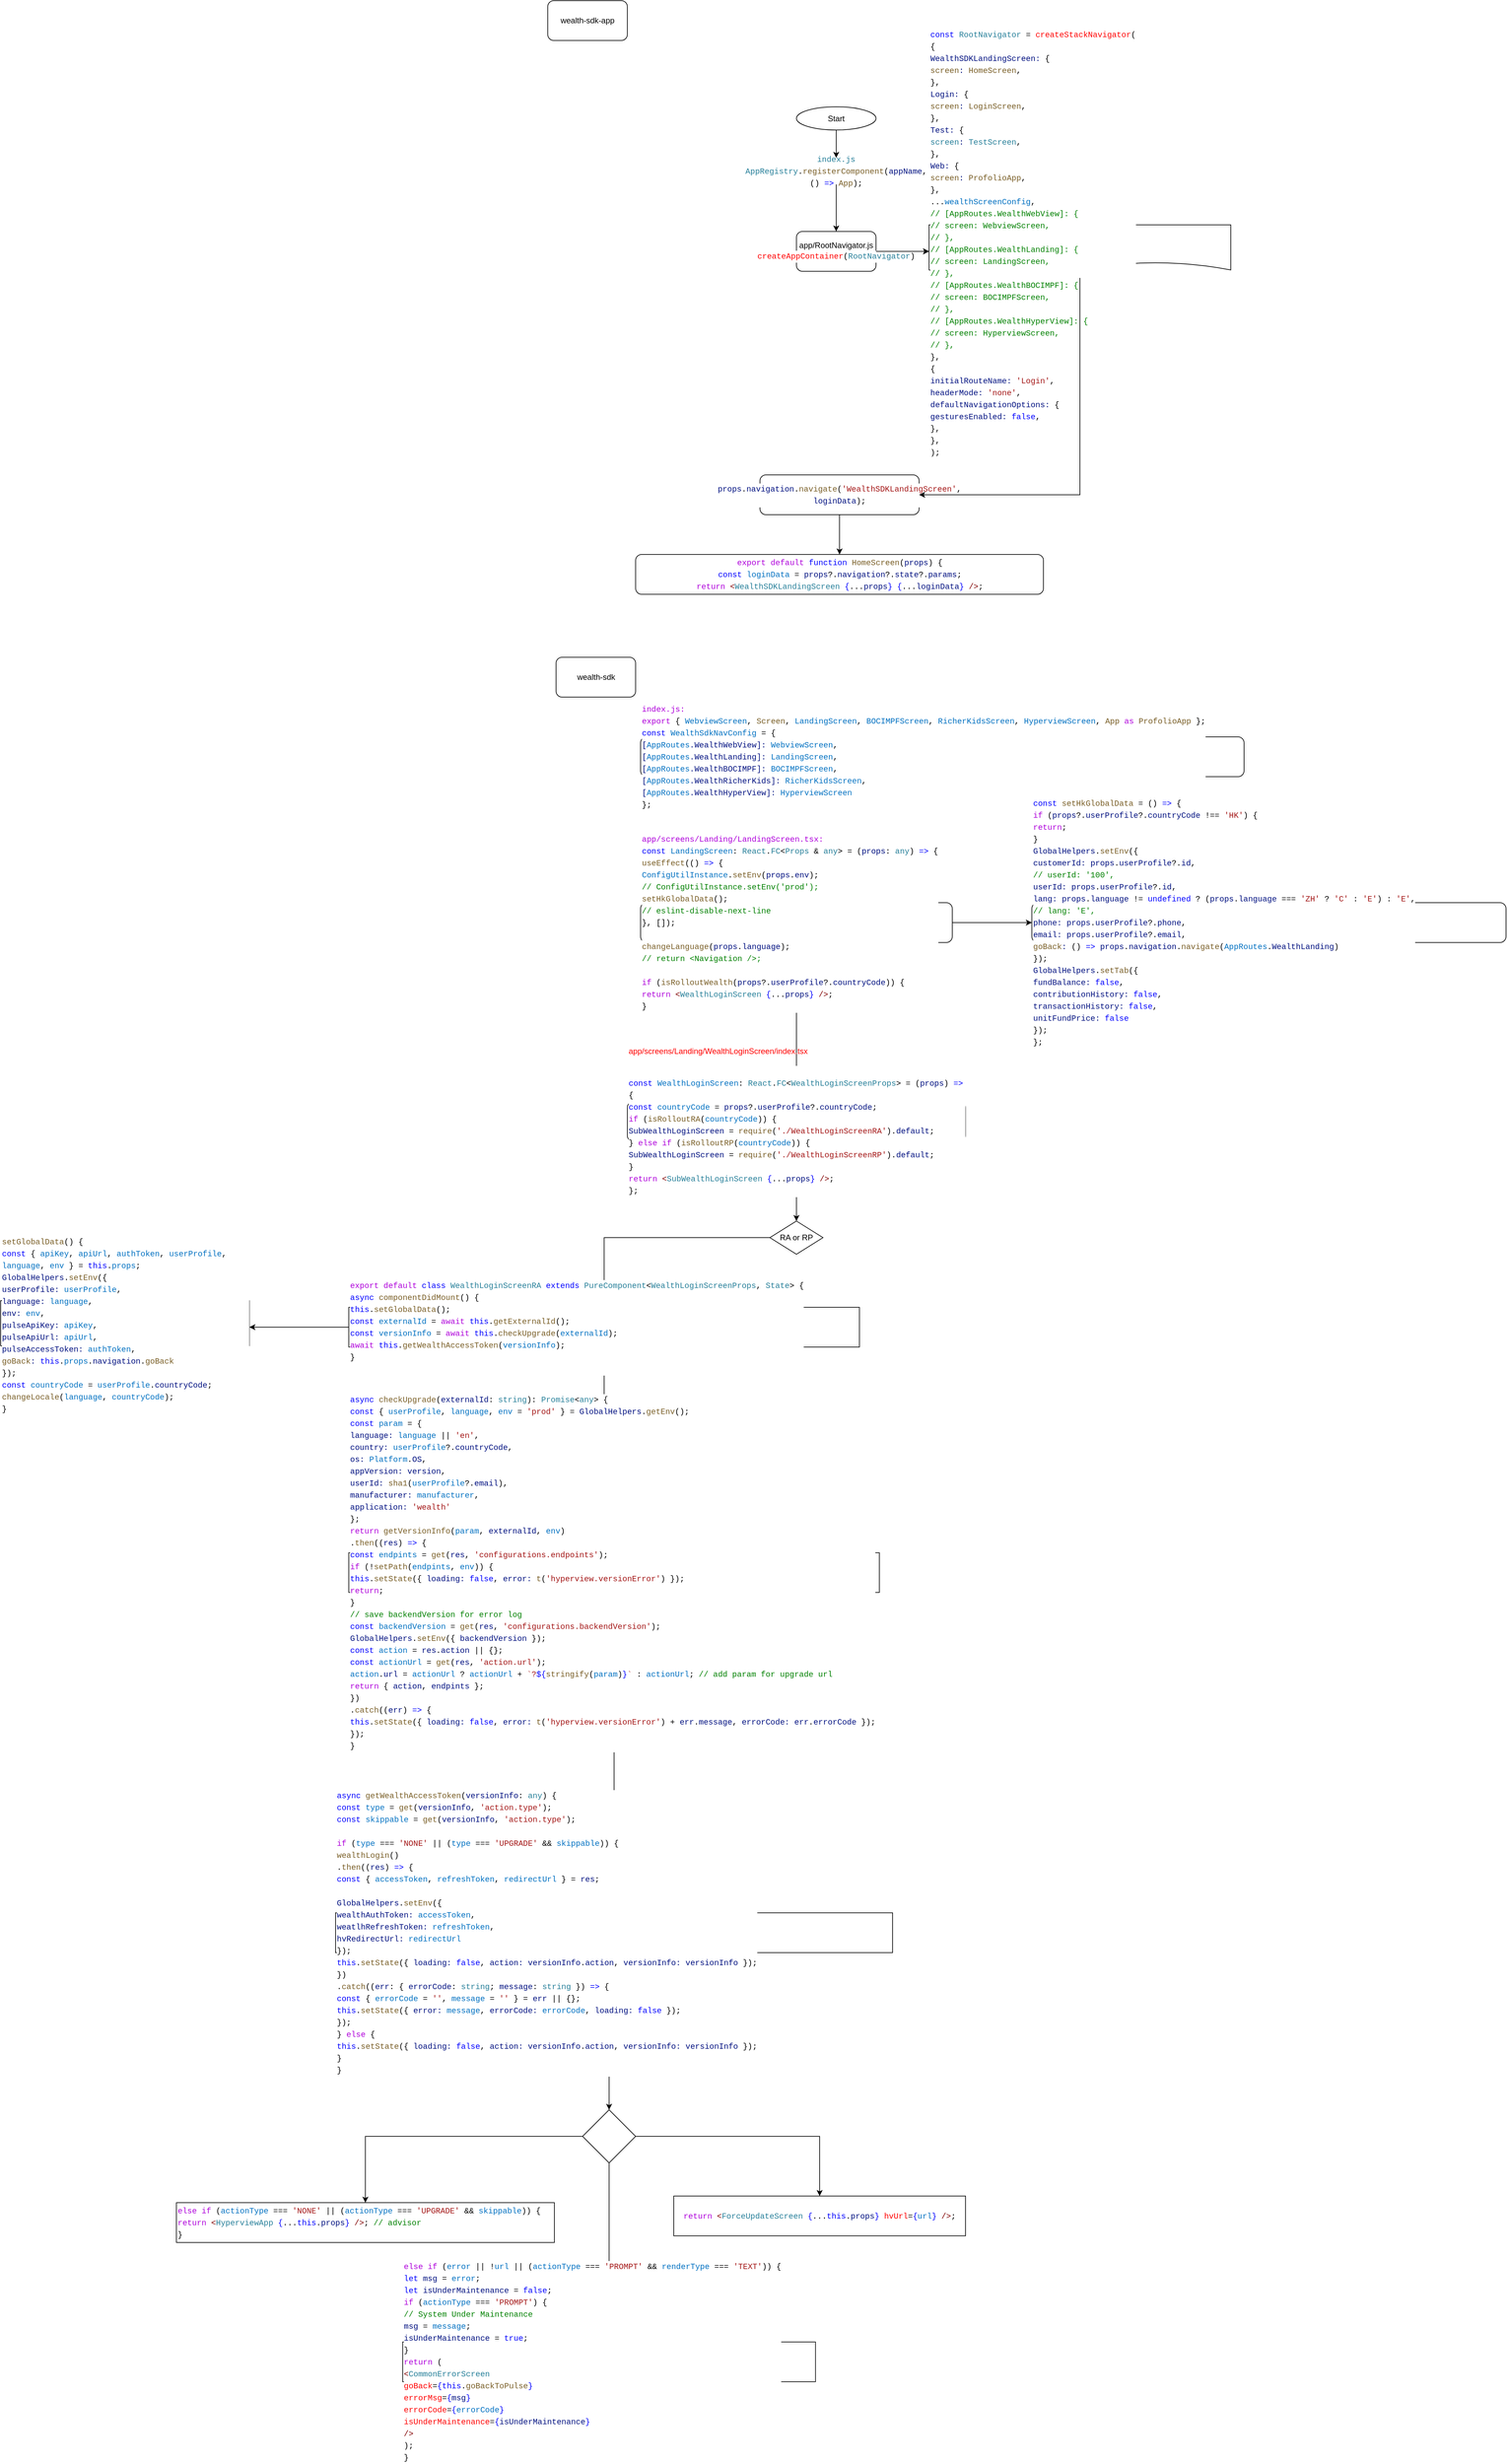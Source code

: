 <mxfile version="20.0.1" type="github">
  <diagram id="C5RBs43oDa-KdzZeNtuy" name="Page-1">
    <mxGraphModel dx="2227" dy="1040" grid="1" gridSize="10" guides="1" tooltips="1" connect="1" arrows="1" fold="1" page="1" pageScale="1" pageWidth="827" pageHeight="1169" math="0" shadow="0">
      <root>
        <mxCell id="WIyWlLk6GJQsqaUBKTNV-0" />
        <mxCell id="WIyWlLk6GJQsqaUBKTNV-1" parent="WIyWlLk6GJQsqaUBKTNV-0" />
        <mxCell id="B4zs4j52J3PY8R9Cxe29-0" value="wealth-sdk-app" style="rounded=1;whiteSpace=wrap;html=1;" vertex="1" parent="WIyWlLk6GJQsqaUBKTNV-1">
          <mxGeometry y="10" width="120" height="60" as="geometry" />
        </mxCell>
        <mxCell id="B4zs4j52J3PY8R9Cxe29-14" value="" style="group" vertex="1" connectable="0" parent="WIyWlLk6GJQsqaUBKTNV-1">
          <mxGeometry x="132.5" y="170" width="897.5" height="735" as="geometry" />
        </mxCell>
        <mxCell id="WIyWlLk6GJQsqaUBKTNV-3" value="&lt;div style=&quot;background-color: rgb(255, 255, 255); font-family: Menlo, Monaco, &amp;quot;Courier New&amp;quot;, monospace; line-height: 18px;&quot;&gt;&lt;span style=&quot;color: #267f99;&quot;&gt;index.js&lt;br&gt;AppRegistry&lt;/span&gt;.&lt;span style=&quot;color: #795e26;&quot;&gt;registerComponent&lt;/span&gt;(&lt;span style=&quot;color: #001080;&quot;&gt;appName&lt;/span&gt;, () &lt;span style=&quot;color: #0000ff;&quot;&gt;=&amp;gt;&lt;/span&gt; &lt;span style=&quot;color: #795e26;&quot;&gt;App&lt;/span&gt;);&lt;/div&gt;" style="rounded=1;whiteSpace=wrap;html=1;fontSize=12;glass=0;strokeWidth=1;shadow=0;align=center;" parent="B4zs4j52J3PY8R9Cxe29-14" vertex="1">
          <mxGeometry x="187.5" y="77" width="230" height="40" as="geometry" />
        </mxCell>
        <mxCell id="B4zs4j52J3PY8R9Cxe29-1" value="" style="edgeStyle=orthogonalEdgeStyle;rounded=0;orthogonalLoop=1;jettySize=auto;html=1;" edge="1" parent="B4zs4j52J3PY8R9Cxe29-14" source="Vocsn4lWY6FITpce8jwi-0" target="WIyWlLk6GJQsqaUBKTNV-3">
          <mxGeometry relative="1" as="geometry" />
        </mxCell>
        <mxCell id="Vocsn4lWY6FITpce8jwi-0" value="Start" style="ellipse;whiteSpace=wrap;html=1;" parent="B4zs4j52J3PY8R9Cxe29-14" vertex="1">
          <mxGeometry x="242.5" width="120" height="35" as="geometry" />
        </mxCell>
        <mxCell id="B4zs4j52J3PY8R9Cxe29-2" value="app/RootNavigator.js&lt;br&gt;&lt;div style=&quot;background-color: rgb(255, 255, 255); font-family: Menlo, Monaco, &amp;quot;Courier New&amp;quot;, monospace; line-height: 18px;&quot;&gt;&lt;font color=&quot;#ff0000&quot;&gt;createAppContainer&lt;/font&gt;(&lt;span style=&quot;color: #267f99;&quot;&gt;RootNavigator&lt;/span&gt;)&lt;/div&gt;" style="whiteSpace=wrap;html=1;rounded=1;glass=0;strokeWidth=1;shadow=0;" vertex="1" parent="B4zs4j52J3PY8R9Cxe29-14">
          <mxGeometry x="242.5" y="188" width="120" height="60" as="geometry" />
        </mxCell>
        <mxCell id="B4zs4j52J3PY8R9Cxe29-3" value="" style="edgeStyle=orthogonalEdgeStyle;rounded=0;orthogonalLoop=1;jettySize=auto;html=1;" edge="1" parent="B4zs4j52J3PY8R9Cxe29-14" source="WIyWlLk6GJQsqaUBKTNV-3" target="B4zs4j52J3PY8R9Cxe29-2">
          <mxGeometry relative="1" as="geometry" />
        </mxCell>
        <mxCell id="B4zs4j52J3PY8R9Cxe29-4" value="&lt;div style=&quot;background-color: rgb(255, 255, 255); font-family: Menlo, Monaco, &amp;quot;Courier New&amp;quot;, monospace; line-height: 18px;&quot;&gt;&lt;div&gt;&lt;span style=&quot;color: #0000ff;&quot;&gt;const&lt;/span&gt; &lt;span style=&quot;color: #267f99;&quot;&gt;RootNavigator&lt;/span&gt; = &lt;font color=&quot;#ff0000&quot;&gt;createStackNavigator&lt;/font&gt;(&lt;/div&gt;&lt;div&gt;  {&lt;/div&gt;&lt;div&gt;    &lt;span style=&quot;color: #001080;&quot;&gt;WealthSDKLandingScreen&lt;/span&gt;&lt;span style=&quot;color: #001080;&quot;&gt;:&lt;/span&gt; {&lt;/div&gt;&lt;div&gt;      &lt;span style=&quot;color: #795e26;&quot;&gt;screen&lt;/span&gt;&lt;span style=&quot;color: #001080;&quot;&gt;:&lt;/span&gt; &lt;span style=&quot;color: #795e26;&quot;&gt;HomeScreen&lt;/span&gt;,&lt;/div&gt;&lt;div&gt;    },&lt;/div&gt;&lt;div&gt;    &lt;span style=&quot;color: #001080;&quot;&gt;Login&lt;/span&gt;&lt;span style=&quot;color: #001080;&quot;&gt;:&lt;/span&gt; {&lt;/div&gt;&lt;div&gt;      &lt;span style=&quot;color: #795e26;&quot;&gt;screen&lt;/span&gt;&lt;span style=&quot;color: #001080;&quot;&gt;:&lt;/span&gt; &lt;span style=&quot;color: #795e26;&quot;&gt;LoginScreen&lt;/span&gt;,&lt;/div&gt;&lt;div&gt;    },&lt;/div&gt;&lt;div&gt;    &lt;span style=&quot;color: #001080;&quot;&gt;Test&lt;/span&gt;&lt;span style=&quot;color: #001080;&quot;&gt;:&lt;/span&gt; {&lt;/div&gt;&lt;div&gt;      &lt;span style=&quot;color: #267f99;&quot;&gt;screen&lt;/span&gt;&lt;span style=&quot;color: #001080;&quot;&gt;:&lt;/span&gt; &lt;span style=&quot;color: #267f99;&quot;&gt;TestScreen&lt;/span&gt;,&lt;/div&gt;&lt;div&gt;    },&lt;/div&gt;&lt;div&gt;    &lt;span style=&quot;color: #001080;&quot;&gt;Web&lt;/span&gt;&lt;span style=&quot;color: #001080;&quot;&gt;:&lt;/span&gt; {&lt;/div&gt;&lt;div&gt;      &lt;span style=&quot;color: #795e26;&quot;&gt;screen&lt;/span&gt;&lt;span style=&quot;color: #001080;&quot;&gt;:&lt;/span&gt; &lt;span style=&quot;color: #795e26;&quot;&gt;ProfolioApp&lt;/span&gt;,&lt;/div&gt;&lt;div&gt;    },&lt;/div&gt;&lt;div&gt;    ...&lt;span style=&quot;color: #0070c1;&quot;&gt;wealthScreenConfig&lt;/span&gt;,&lt;/div&gt;&lt;div&gt;    &lt;span style=&quot;color: #008000;&quot;&gt;// [AppRoutes.WealthWebView]: {&lt;/span&gt;&lt;/div&gt;&lt;div&gt;    &lt;span style=&quot;color: #008000;&quot;&gt;//   screen: WebviewScreen,&lt;/span&gt;&lt;/div&gt;&lt;div&gt;    &lt;span style=&quot;color: #008000;&quot;&gt;// },&lt;/span&gt;&lt;/div&gt;&lt;div&gt;    &lt;span style=&quot;color: #008000;&quot;&gt;// [AppRoutes.WealthLanding]: {&lt;/span&gt;&lt;/div&gt;&lt;div&gt;    &lt;span style=&quot;color: #008000;&quot;&gt;//   screen: LandingScreen,&lt;/span&gt;&lt;/div&gt;&lt;div&gt;    &lt;span style=&quot;color: #008000;&quot;&gt;// },&lt;/span&gt;&lt;/div&gt;&lt;div&gt;    &lt;span style=&quot;color: #008000;&quot;&gt;// [AppRoutes.WealthBOCIMPF]: {&lt;/span&gt;&lt;/div&gt;&lt;div&gt;    &lt;span style=&quot;color: #008000;&quot;&gt;//   screen: BOCIMPFScreen,&lt;/span&gt;&lt;/div&gt;&lt;div&gt;    &lt;span style=&quot;color: #008000;&quot;&gt;// },&lt;/span&gt;&lt;/div&gt;&lt;div&gt;    &lt;span style=&quot;color: #008000;&quot;&gt;// [AppRoutes.WealthHyperView]: {&lt;/span&gt;&lt;/div&gt;&lt;div&gt;    &lt;span style=&quot;color: #008000;&quot;&gt;//   screen: HyperviewScreen,&lt;/span&gt;&lt;/div&gt;&lt;div&gt;    &lt;span style=&quot;color: #008000;&quot;&gt;// },&lt;/span&gt;&lt;/div&gt;&lt;div&gt;  },&lt;/div&gt;&lt;div&gt;  {&lt;/div&gt;&lt;div&gt;    &lt;span style=&quot;color: #001080;&quot;&gt;initialRouteName&lt;/span&gt;&lt;span style=&quot;color: #001080;&quot;&gt;:&lt;/span&gt; &lt;span style=&quot;color: #a31515;&quot;&gt;&#39;Login&#39;&lt;/span&gt;,&lt;/div&gt;&lt;div&gt;    &lt;span style=&quot;color: #001080;&quot;&gt;headerMode&lt;/span&gt;&lt;span style=&quot;color: #001080;&quot;&gt;:&lt;/span&gt; &lt;span style=&quot;color: #a31515;&quot;&gt;&#39;none&#39;&lt;/span&gt;,&lt;/div&gt;&lt;div&gt;    &lt;span style=&quot;color: #001080;&quot;&gt;defaultNavigationOptions&lt;/span&gt;&lt;span style=&quot;color: #001080;&quot;&gt;:&lt;/span&gt; {&lt;/div&gt;&lt;div&gt;      &lt;span style=&quot;color: #001080;&quot;&gt;gesturesEnabled&lt;/span&gt;&lt;span style=&quot;color: #001080;&quot;&gt;:&lt;/span&gt; &lt;span style=&quot;color: #0000ff;&quot;&gt;false&lt;/span&gt;,&lt;/div&gt;&lt;div&gt;    },&lt;/div&gt;&lt;div&gt;  },&lt;/div&gt;&lt;div&gt;);&lt;/div&gt;&lt;/div&gt;" style="shape=document;whiteSpace=wrap;html=1;boundedLbl=1;rounded=1;glass=0;strokeWidth=1;shadow=0;align=left;" vertex="1" parent="B4zs4j52J3PY8R9Cxe29-14">
          <mxGeometry x="442.5" y="178" width="455" height="80" as="geometry" />
        </mxCell>
        <mxCell id="B4zs4j52J3PY8R9Cxe29-5" value="" style="edgeStyle=orthogonalEdgeStyle;rounded=0;orthogonalLoop=1;jettySize=auto;html=1;" edge="1" parent="B4zs4j52J3PY8R9Cxe29-14" source="B4zs4j52J3PY8R9Cxe29-2" target="B4zs4j52J3PY8R9Cxe29-4">
          <mxGeometry relative="1" as="geometry" />
        </mxCell>
        <mxCell id="B4zs4j52J3PY8R9Cxe29-11" value="" style="edgeStyle=orthogonalEdgeStyle;rounded=0;orthogonalLoop=1;jettySize=auto;html=1;fontColor=#FF0000;" edge="1" parent="B4zs4j52J3PY8R9Cxe29-14" source="B4zs4j52J3PY8R9Cxe29-2" target="B4zs4j52J3PY8R9Cxe29-4">
          <mxGeometry relative="1" as="geometry" />
        </mxCell>
        <mxCell id="B4zs4j52J3PY8R9Cxe29-9" value="&lt;div style=&quot;background-color: rgb(255, 255, 255); font-family: Menlo, Monaco, &amp;quot;Courier New&amp;quot;, monospace; line-height: 18px;&quot;&gt;      &lt;span style=&quot;color: #001080;&quot;&gt;props&lt;/span&gt;.&lt;span style=&quot;color: #001080;&quot;&gt;navigation&lt;/span&gt;.&lt;span style=&quot;color: #795e26;&quot;&gt;navigate&lt;/span&gt;(&lt;span style=&quot;color: #a31515;&quot;&gt;&#39;WealthSDKLandingScreen&#39;&lt;/span&gt;, &lt;span style=&quot;color: #001080;&quot;&gt;loginData&lt;/span&gt;);&lt;/div&gt;" style="whiteSpace=wrap;html=1;align=center;rounded=1;glass=0;strokeWidth=1;shadow=0;" vertex="1" parent="B4zs4j52J3PY8R9Cxe29-14">
          <mxGeometry x="187.5" y="555" width="240" height="60" as="geometry" />
        </mxCell>
        <mxCell id="B4zs4j52J3PY8R9Cxe29-10" value="" style="edgeStyle=orthogonalEdgeStyle;rounded=0;orthogonalLoop=1;jettySize=auto;html=1;fontColor=#FF0000;" edge="1" parent="B4zs4j52J3PY8R9Cxe29-14" source="B4zs4j52J3PY8R9Cxe29-4" target="B4zs4j52J3PY8R9Cxe29-9">
          <mxGeometry relative="1" as="geometry">
            <Array as="points">
              <mxPoint x="670.5" y="585" />
            </Array>
          </mxGeometry>
        </mxCell>
        <mxCell id="B4zs4j52J3PY8R9Cxe29-12" value="&lt;div style=&quot;background-color: rgb(255, 255, 255); font-family: Menlo, Monaco, &amp;quot;Courier New&amp;quot;, monospace; line-height: 18px;&quot;&gt;&lt;div&gt;&lt;span style=&quot;color: #af00db;&quot;&gt;export&lt;/span&gt; &lt;span style=&quot;color: #af00db;&quot;&gt;default&lt;/span&gt; &lt;span style=&quot;color: #0000ff;&quot;&gt;function&lt;/span&gt; &lt;span style=&quot;color: #795e26;&quot;&gt;HomeScreen&lt;/span&gt;(&lt;span style=&quot;color: #001080;&quot;&gt;props&lt;/span&gt;) {&lt;/div&gt;&lt;div&gt;  &lt;span style=&quot;color: #0000ff;&quot;&gt;const&lt;/span&gt; &lt;span style=&quot;color: #0070c1;&quot;&gt;loginData&lt;/span&gt; = &lt;span style=&quot;color: #001080;&quot;&gt;props&lt;/span&gt;?.&lt;span style=&quot;color: #001080;&quot;&gt;navigation&lt;/span&gt;?.&lt;span style=&quot;color: #001080;&quot;&gt;state&lt;/span&gt;?.&lt;span style=&quot;color: #001080;&quot;&gt;params&lt;/span&gt;;&lt;/div&gt;&lt;div&gt;  &lt;span style=&quot;color: #af00db;&quot;&gt;return&lt;/span&gt; &lt;span style=&quot;color: #800000;&quot;&gt;&amp;lt;&lt;/span&gt;&lt;span style=&quot;color: #267f99;&quot;&gt;WealthSDKLandingScreen&lt;/span&gt; &lt;span style=&quot;color: #0000ff;&quot;&gt;{&lt;/span&gt;...&lt;span style=&quot;color: #001080;&quot;&gt;props&lt;/span&gt;&lt;span style=&quot;color: #0000ff;&quot;&gt;}&lt;/span&gt; &lt;span style=&quot;color: #0000ff;&quot;&gt;{&lt;/span&gt;...&lt;span style=&quot;color: #001080;&quot;&gt;loginData&lt;/span&gt;&lt;span style=&quot;color: #0000ff;&quot;&gt;}&lt;/span&gt; &lt;span style=&quot;color: #800000;&quot;&gt;/&amp;gt;&lt;/span&gt;;&lt;/div&gt;&lt;div&gt;&lt;/div&gt;&lt;/div&gt;" style="whiteSpace=wrap;html=1;rounded=1;glass=0;strokeWidth=1;shadow=0;" vertex="1" parent="B4zs4j52J3PY8R9Cxe29-14">
          <mxGeometry y="675" width="615" height="60" as="geometry" />
        </mxCell>
        <mxCell id="B4zs4j52J3PY8R9Cxe29-13" value="" style="edgeStyle=orthogonalEdgeStyle;rounded=0;orthogonalLoop=1;jettySize=auto;html=1;fontColor=#FF0000;" edge="1" parent="B4zs4j52J3PY8R9Cxe29-14" source="B4zs4j52J3PY8R9Cxe29-9" target="B4zs4j52J3PY8R9Cxe29-12">
          <mxGeometry relative="1" as="geometry" />
        </mxCell>
        <mxCell id="B4zs4j52J3PY8R9Cxe29-15" value="wealth-sdk" style="rounded=1;whiteSpace=wrap;html=1;" vertex="1" parent="WIyWlLk6GJQsqaUBKTNV-1">
          <mxGeometry x="12.5" y="1000" width="120" height="60" as="geometry" />
        </mxCell>
        <mxCell id="B4zs4j52J3PY8R9Cxe29-16" value="&lt;div style=&quot;color: rgb(0, 0, 0); background-color: rgb(255, 255, 255); font-family: Menlo, Monaco, &amp;quot;Courier New&amp;quot;, monospace; line-height: 18px;&quot;&gt;&lt;div&gt;&lt;span style=&quot;color: #af00db;&quot;&gt;index.js:&amp;nbsp;&lt;/span&gt;&lt;/div&gt;&lt;div&gt;&lt;span style=&quot;color: #af00db;&quot;&gt;export&lt;/span&gt; { &lt;span style=&quot;color: #0070c1;&quot;&gt;WebviewScreen&lt;/span&gt;, &lt;span style=&quot;color: #795e26;&quot;&gt;Screen&lt;/span&gt;, &lt;span style=&quot;color: #0070c1;&quot;&gt;LandingScreen&lt;/span&gt;, &lt;span style=&quot;color: #0070c1;&quot;&gt;BOCIMPFScreen&lt;/span&gt;, &lt;span style=&quot;color: #0070c1;&quot;&gt;RicherKidsScreen&lt;/span&gt;, &lt;span style=&quot;color: #0070c1;&quot;&gt;HyperviewScreen&lt;/span&gt;, &lt;span style=&quot;color: #795e26;&quot;&gt;App&lt;/span&gt; &lt;span style=&quot;color: #af00db;&quot;&gt;as&lt;/span&gt; &lt;span style=&quot;color: #795e26;&quot;&gt;ProfolioApp&lt;/span&gt; };&lt;/div&gt;&lt;div&gt;&lt;span style=&quot;color: #0000ff;&quot;&gt;const&lt;/span&gt; &lt;span style=&quot;color: #0070c1;&quot;&gt;WealthSdkNavConfig&lt;/span&gt; = {&lt;/div&gt;&lt;div&gt;  &lt;span style=&quot;color: #001080;&quot;&gt;[&lt;/span&gt;&lt;span style=&quot;color: #0070c1;&quot;&gt;AppRoutes&lt;/span&gt;&lt;span style=&quot;color: #001080;&quot;&gt;.&lt;/span&gt;&lt;span style=&quot;color: #001080;&quot;&gt;WealthWebView&lt;/span&gt;&lt;span style=&quot;color: #001080;&quot;&gt;]:&lt;/span&gt; &lt;span style=&quot;color: #0070c1;&quot;&gt;WebviewScreen&lt;/span&gt;,&lt;/div&gt;&lt;div&gt;  &lt;span style=&quot;color: #001080;&quot;&gt;[&lt;/span&gt;&lt;span style=&quot;color: #0070c1;&quot;&gt;AppRoutes&lt;/span&gt;&lt;span style=&quot;color: #001080;&quot;&gt;.&lt;/span&gt;&lt;span style=&quot;color: #001080;&quot;&gt;WealthLanding&lt;/span&gt;&lt;span style=&quot;color: #001080;&quot;&gt;]:&lt;/span&gt; &lt;span style=&quot;color: #0070c1;&quot;&gt;LandingScreen&lt;/span&gt;,&lt;/div&gt;&lt;div&gt;  &lt;span style=&quot;color: #001080;&quot;&gt;[&lt;/span&gt;&lt;span style=&quot;color: #0070c1;&quot;&gt;AppRoutes&lt;/span&gt;&lt;span style=&quot;color: #001080;&quot;&gt;.&lt;/span&gt;&lt;span style=&quot;color: #001080;&quot;&gt;WealthBOCIMPF&lt;/span&gt;&lt;span style=&quot;color: #001080;&quot;&gt;]:&lt;/span&gt; &lt;span style=&quot;color: #0070c1;&quot;&gt;BOCIMPFScreen&lt;/span&gt;,&lt;/div&gt;&lt;div&gt;  &lt;span style=&quot;color: #001080;&quot;&gt;[&lt;/span&gt;&lt;span style=&quot;color: #0070c1;&quot;&gt;AppRoutes&lt;/span&gt;&lt;span style=&quot;color: #001080;&quot;&gt;.&lt;/span&gt;&lt;span style=&quot;color: #001080;&quot;&gt;WealthRicherKids&lt;/span&gt;&lt;span style=&quot;color: #001080;&quot;&gt;]:&lt;/span&gt; &lt;span style=&quot;color: #0070c1;&quot;&gt;RicherKidsScreen&lt;/span&gt;,&lt;/div&gt;&lt;div&gt;  &lt;span style=&quot;color: #001080;&quot;&gt;[&lt;/span&gt;&lt;span style=&quot;color: #0070c1;&quot;&gt;AppRoutes&lt;/span&gt;&lt;span style=&quot;color: #001080;&quot;&gt;.&lt;/span&gt;&lt;span style=&quot;color: #001080;&quot;&gt;WealthHyperView&lt;/span&gt;&lt;span style=&quot;color: #001080;&quot;&gt;]:&lt;/span&gt; &lt;span style=&quot;color: #0070c1;&quot;&gt;HyperviewScreen&lt;/span&gt;&lt;/div&gt;&lt;div&gt;};&lt;/div&gt;&lt;/div&gt;" style="rounded=1;whiteSpace=wrap;html=1;fontColor=#FF0000;align=left;" vertex="1" parent="WIyWlLk6GJQsqaUBKTNV-1">
          <mxGeometry x="140" y="1120" width="910" height="60" as="geometry" />
        </mxCell>
        <mxCell id="B4zs4j52J3PY8R9Cxe29-19" value="" style="edgeStyle=orthogonalEdgeStyle;rounded=0;orthogonalLoop=1;jettySize=auto;html=1;fontColor=#FF0000;" edge="1" parent="WIyWlLk6GJQsqaUBKTNV-1" source="B4zs4j52J3PY8R9Cxe29-17" target="B4zs4j52J3PY8R9Cxe29-18">
          <mxGeometry relative="1" as="geometry" />
        </mxCell>
        <mxCell id="B4zs4j52J3PY8R9Cxe29-21" value="" style="edgeStyle=orthogonalEdgeStyle;rounded=0;orthogonalLoop=1;jettySize=auto;html=1;fontColor=#FF0000;" edge="1" parent="WIyWlLk6GJQsqaUBKTNV-1" source="B4zs4j52J3PY8R9Cxe29-17" target="B4zs4j52J3PY8R9Cxe29-20">
          <mxGeometry relative="1" as="geometry" />
        </mxCell>
        <mxCell id="B4zs4j52J3PY8R9Cxe29-17" value="&lt;div style=&quot;background-color: rgb(255, 255, 255); line-height: 18px;&quot;&gt;&lt;div style=&quot;&quot;&gt;&lt;font face=&quot;Menlo, Monaco, Courier New, monospace&quot; color=&quot;#af00db&quot;&gt;app/screens/Landing/LandingScreen.tsx:&amp;nbsp;&lt;/font&gt;&lt;br&gt;&lt;/div&gt;&lt;div style=&quot;color: rgb(0, 0, 0); font-family: Menlo, Monaco, &amp;quot;Courier New&amp;quot;, monospace;&quot;&gt;&lt;div style=&quot;line-height: 18px;&quot;&gt;&lt;div&gt;&lt;span style=&quot;color: #0000ff;&quot;&gt;const&lt;/span&gt; &lt;span style=&quot;color: #0070c1;&quot;&gt;LandingScreen&lt;/span&gt;: &lt;span style=&quot;color: #267f99;&quot;&gt;React&lt;/span&gt;.&lt;span style=&quot;color: #267f99;&quot;&gt;FC&lt;/span&gt;&amp;lt;&lt;span style=&quot;color: #267f99;&quot;&gt;Props&lt;/span&gt; &amp;amp; &lt;span style=&quot;color: #267f99;&quot;&gt;any&lt;/span&gt;&amp;gt; = (&lt;span style=&quot;color: #001080;&quot;&gt;props&lt;/span&gt;: &lt;span style=&quot;color: #267f99;&quot;&gt;any&lt;/span&gt;) &lt;span style=&quot;color: #0000ff;&quot;&gt;=&amp;gt;&lt;/span&gt; {&lt;/div&gt;&lt;div&gt;  &lt;span style=&quot;color: #795e26;&quot;&gt;useEffect&lt;/span&gt;(() &lt;span style=&quot;color: #0000ff;&quot;&gt;=&amp;gt;&lt;/span&gt; {&lt;/div&gt;&lt;div&gt;    &lt;span style=&quot;color: #0070c1;&quot;&gt;ConfigUtilInstance&lt;/span&gt;.&lt;span style=&quot;color: #795e26;&quot;&gt;setEnv&lt;/span&gt;(&lt;span style=&quot;color: #001080;&quot;&gt;props&lt;/span&gt;.&lt;span style=&quot;color: #001080;&quot;&gt;env&lt;/span&gt;);&lt;/div&gt;&lt;div&gt;    &lt;span style=&quot;color: #008000;&quot;&gt;// ConfigUtilInstance.setEnv(&#39;prod&#39;);&lt;/span&gt;&lt;/div&gt;&lt;div&gt;    &lt;span style=&quot;color: #795e26;&quot;&gt;setHkGlobalData&lt;/span&gt;();&lt;/div&gt;&lt;div&gt;    &lt;span style=&quot;color: #008000;&quot;&gt;// eslint-disable-next-line&lt;/span&gt;&lt;/div&gt;&lt;div&gt;  }, []);&lt;/div&gt;&lt;div&gt;&lt;div style=&quot;line-height: 18px;&quot;&gt;&lt;br&gt;&lt;div&gt;  &lt;span style=&quot;color: #795e26;&quot;&gt;changeLanguage&lt;/span&gt;(&lt;span style=&quot;color: #001080;&quot;&gt;props&lt;/span&gt;.&lt;span style=&quot;color: #001080;&quot;&gt;language&lt;/span&gt;);&lt;/div&gt;&lt;div&gt;  &lt;span style=&quot;color: #008000;&quot;&gt;// return &amp;lt;Navigation /&amp;gt;;&lt;/span&gt;&lt;/div&gt;&lt;br&gt;&lt;div&gt;  &lt;span style=&quot;color: #af00db;&quot;&gt;if&lt;/span&gt; (&lt;span style=&quot;color: #795e26;&quot;&gt;isRolloutWealth&lt;/span&gt;(&lt;span style=&quot;color: #001080;&quot;&gt;props&lt;/span&gt;?.&lt;span style=&quot;color: #001080;&quot;&gt;userProfile&lt;/span&gt;?.&lt;span style=&quot;color: #001080;&quot;&gt;countryCode&lt;/span&gt;)) {&lt;/div&gt;&lt;div&gt;    &lt;span style=&quot;color: #af00db;&quot;&gt;return&lt;/span&gt; &lt;span style=&quot;color: #800000;&quot;&gt;&amp;lt;&lt;/span&gt;&lt;span style=&quot;color: #267f99;&quot;&gt;WealthLoginScreen&lt;/span&gt; &lt;span style=&quot;color: #0000ff;&quot;&gt;{&lt;/span&gt;...&lt;span style=&quot;color: #001080;&quot;&gt;props&lt;/span&gt;&lt;span style=&quot;color: #0000ff;&quot;&gt;}&lt;/span&gt; &lt;span style=&quot;color: #800000;&quot;&gt;/&amp;gt;&lt;/span&gt;;&lt;/div&gt;&lt;div&gt;  }&lt;/div&gt;&lt;/div&gt;&lt;/div&gt;&lt;/div&gt;&lt;/div&gt;&lt;/div&gt;" style="rounded=1;whiteSpace=wrap;html=1;fontColor=#FF0000;align=left;" vertex="1" parent="WIyWlLk6GJQsqaUBKTNV-1">
          <mxGeometry x="140" y="1370" width="470" height="60" as="geometry" />
        </mxCell>
        <mxCell id="B4zs4j52J3PY8R9Cxe29-18" value="&lt;div style=&quot;color: rgb(0, 0, 0); background-color: rgb(255, 255, 255); font-family: Menlo, Monaco, &amp;quot;Courier New&amp;quot;, monospace; line-height: 18px;&quot;&gt;&lt;div&gt;  &lt;span style=&quot;color: #0000ff;&quot;&gt;const&lt;/span&gt; &lt;span style=&quot;color: #795e26;&quot;&gt;setHkGlobalData&lt;/span&gt; = () &lt;span style=&quot;color: #0000ff;&quot;&gt;=&amp;gt;&lt;/span&gt; {&lt;/div&gt;&lt;div&gt;    &lt;span style=&quot;color: #af00db;&quot;&gt;if&lt;/span&gt; (&lt;span style=&quot;color: #001080;&quot;&gt;props&lt;/span&gt;?.&lt;span style=&quot;color: #001080;&quot;&gt;userProfile&lt;/span&gt;?.&lt;span style=&quot;color: #001080;&quot;&gt;countryCode&lt;/span&gt; !== &lt;span style=&quot;color: #a31515;&quot;&gt;&#39;HK&#39;&lt;/span&gt;) {&lt;/div&gt;&lt;div&gt;      &lt;span style=&quot;color: #af00db;&quot;&gt;return&lt;/span&gt;;&lt;/div&gt;&lt;div&gt;    }&lt;/div&gt;&lt;div&gt;    &lt;span style=&quot;color: #001080;&quot;&gt;GlobalHelpers&lt;/span&gt;.&lt;span style=&quot;color: #795e26;&quot;&gt;setEnv&lt;/span&gt;({&lt;/div&gt;&lt;div&gt;      &lt;span style=&quot;color: #001080;&quot;&gt;customerId&lt;/span&gt;&lt;span style=&quot;color: #001080;&quot;&gt;:&lt;/span&gt; &lt;span style=&quot;color: #001080;&quot;&gt;props&lt;/span&gt;.&lt;span style=&quot;color: #001080;&quot;&gt;userProfile&lt;/span&gt;?.&lt;span style=&quot;color: #001080;&quot;&gt;id&lt;/span&gt;,&lt;/div&gt;&lt;div&gt;      &lt;span style=&quot;color: #008000;&quot;&gt;// userId: &#39;100&#39;,&lt;/span&gt;&lt;/div&gt;&lt;div&gt;      &lt;span style=&quot;color: #001080;&quot;&gt;userId&lt;/span&gt;&lt;span style=&quot;color: #001080;&quot;&gt;:&lt;/span&gt; &lt;span style=&quot;color: #001080;&quot;&gt;props&lt;/span&gt;.&lt;span style=&quot;color: #001080;&quot;&gt;userProfile&lt;/span&gt;?.&lt;span style=&quot;color: #001080;&quot;&gt;id&lt;/span&gt;,&lt;/div&gt;&lt;div&gt;      &lt;span style=&quot;color: #001080;&quot;&gt;lang&lt;/span&gt;&lt;span style=&quot;color: #001080;&quot;&gt;:&lt;/span&gt; &lt;span style=&quot;color: #001080;&quot;&gt;props&lt;/span&gt;.&lt;span style=&quot;color: #001080;&quot;&gt;language&lt;/span&gt; != &lt;span style=&quot;color: #0000ff;&quot;&gt;undefined&lt;/span&gt; ? (&lt;span style=&quot;color: #001080;&quot;&gt;props&lt;/span&gt;.&lt;span style=&quot;color: #001080;&quot;&gt;language&lt;/span&gt; === &lt;span style=&quot;color: #a31515;&quot;&gt;&#39;ZH&#39;&lt;/span&gt; ? &lt;span style=&quot;color: #a31515;&quot;&gt;&#39;C&#39;&lt;/span&gt; : &lt;span style=&quot;color: #a31515;&quot;&gt;&#39;E&#39;&lt;/span&gt;) : &lt;span style=&quot;color: #a31515;&quot;&gt;&#39;E&#39;&lt;/span&gt;,&lt;/div&gt;&lt;div&gt;      &lt;span style=&quot;color: #008000;&quot;&gt;// lang: &#39;E&#39;,&lt;/span&gt;&lt;/div&gt;&lt;div&gt;      &lt;span style=&quot;color: #001080;&quot;&gt;phone&lt;/span&gt;&lt;span style=&quot;color: #001080;&quot;&gt;:&lt;/span&gt; &lt;span style=&quot;color: #001080;&quot;&gt;props&lt;/span&gt;.&lt;span style=&quot;color: #001080;&quot;&gt;userProfile&lt;/span&gt;?.&lt;span style=&quot;color: #001080;&quot;&gt;phone&lt;/span&gt;,&lt;/div&gt;&lt;div&gt;      &lt;span style=&quot;color: #001080;&quot;&gt;email&lt;/span&gt;&lt;span style=&quot;color: #001080;&quot;&gt;:&lt;/span&gt; &lt;span style=&quot;color: #001080;&quot;&gt;props&lt;/span&gt;.&lt;span style=&quot;color: #001080;&quot;&gt;userProfile&lt;/span&gt;?.&lt;span style=&quot;color: #001080;&quot;&gt;email&lt;/span&gt;,&lt;/div&gt;&lt;div&gt;      &lt;span style=&quot;color: #795e26;&quot;&gt;goBack&lt;/span&gt;&lt;span style=&quot;color: #001080;&quot;&gt;:&lt;/span&gt; () &lt;span style=&quot;color: #0000ff;&quot;&gt;=&amp;gt;&lt;/span&gt; &lt;span style=&quot;color: #001080;&quot;&gt;props&lt;/span&gt;.&lt;span style=&quot;color: #001080;&quot;&gt;navigation&lt;/span&gt;.&lt;span style=&quot;color: #795e26;&quot;&gt;navigate&lt;/span&gt;(&lt;span style=&quot;color: #0070c1;&quot;&gt;AppRoutes&lt;/span&gt;.&lt;span style=&quot;color: #001080;&quot;&gt;WealthLanding&lt;/span&gt;)&lt;/div&gt;&lt;div&gt;    });&lt;/div&gt;&lt;div&gt;    &lt;span style=&quot;color: #001080;&quot;&gt;GlobalHelpers&lt;/span&gt;.&lt;span style=&quot;color: #795e26;&quot;&gt;setTab&lt;/span&gt;({&lt;/div&gt;&lt;div&gt;      &lt;span style=&quot;color: #001080;&quot;&gt;fundBalance&lt;/span&gt;&lt;span style=&quot;color: #001080;&quot;&gt;:&lt;/span&gt; &lt;span style=&quot;color: #0000ff;&quot;&gt;false&lt;/span&gt;,&lt;/div&gt;&lt;div&gt;      &lt;span style=&quot;color: #001080;&quot;&gt;contributionHistory&lt;/span&gt;&lt;span style=&quot;color: #001080;&quot;&gt;:&lt;/span&gt; &lt;span style=&quot;color: #0000ff;&quot;&gt;false&lt;/span&gt;,&lt;/div&gt;&lt;div&gt;      &lt;span style=&quot;color: #001080;&quot;&gt;transactionHistory&lt;/span&gt;&lt;span style=&quot;color: #001080;&quot;&gt;:&lt;/span&gt; &lt;span style=&quot;color: #0000ff;&quot;&gt;false&lt;/span&gt;,&lt;/div&gt;&lt;div&gt;      &lt;span style=&quot;color: #001080;&quot;&gt;unitFundPrice&lt;/span&gt;&lt;span style=&quot;color: #001080;&quot;&gt;:&lt;/span&gt; &lt;span style=&quot;color: #0000ff;&quot;&gt;false&lt;/span&gt;&lt;/div&gt;&lt;div&gt;    });&lt;/div&gt;&lt;div&gt;  };&lt;/div&gt;&lt;/div&gt;" style="whiteSpace=wrap;html=1;align=left;fontColor=#FF0000;rounded=1;" vertex="1" parent="WIyWlLk6GJQsqaUBKTNV-1">
          <mxGeometry x="730" y="1370" width="715" height="60" as="geometry" />
        </mxCell>
        <mxCell id="B4zs4j52J3PY8R9Cxe29-23" style="edgeStyle=orthogonalEdgeStyle;rounded=0;orthogonalLoop=1;jettySize=auto;html=1;fontColor=#FF0000;" edge="1" parent="WIyWlLk6GJQsqaUBKTNV-1" source="B4zs4j52J3PY8R9Cxe29-20" target="B4zs4j52J3PY8R9Cxe29-22">
          <mxGeometry relative="1" as="geometry" />
        </mxCell>
        <mxCell id="B4zs4j52J3PY8R9Cxe29-20" value="app/screens/Landing/WealthLoginScreen/index.tsx&lt;br&gt;&lt;br&gt;&lt;div style=&quot;color: rgb(0, 0, 0); background-color: rgb(255, 255, 255); font-family: Menlo, Monaco, &amp;quot;Courier New&amp;quot;, monospace; line-height: 18px;&quot;&gt;&lt;br&gt;&lt;div&gt;&lt;span style=&quot;color: #0000ff;&quot;&gt;const&lt;/span&gt; &lt;span style=&quot;color: #0070c1;&quot;&gt;WealthLoginScreen&lt;/span&gt;: &lt;span style=&quot;color: #267f99;&quot;&gt;React&lt;/span&gt;.&lt;span style=&quot;color: #267f99;&quot;&gt;FC&lt;/span&gt;&amp;lt;&lt;span style=&quot;color: #267f99;&quot;&gt;WealthLoginScreenProps&lt;/span&gt;&amp;gt; = (&lt;span style=&quot;color: #001080;&quot;&gt;props&lt;/span&gt;) &lt;span style=&quot;color: #0000ff;&quot;&gt;=&amp;gt;&lt;/span&gt; {&lt;/div&gt;&lt;div&gt;&lt;span style=&quot;color: rgb(0, 0, 255);&quot;&gt;const&lt;/span&gt; &lt;span style=&quot;color: rgb(0, 112, 193);&quot;&gt;countryCode&lt;/span&gt; = &lt;span style=&quot;color: rgb(0, 16, 128);&quot;&gt;props&lt;/span&gt;?.&lt;span style=&quot;color: rgb(0, 16, 128);&quot;&gt;userProfile&lt;/span&gt;?.&lt;span style=&quot;color: rgb(0, 16, 128);&quot;&gt;countryCode&lt;/span&gt;;&lt;/div&gt;&lt;div&gt;  &lt;span style=&quot;color: #af00db;&quot;&gt;if&lt;/span&gt; (&lt;span style=&quot;color: #795e26;&quot;&gt;isRolloutRA&lt;/span&gt;(&lt;span style=&quot;color: #0070c1;&quot;&gt;countryCode&lt;/span&gt;)) {&lt;/div&gt;&lt;div&gt;    &lt;span style=&quot;color: #001080;&quot;&gt;SubWealthLoginScreen&lt;/span&gt; = &lt;span style=&quot;color: #795e26;&quot;&gt;require&lt;/span&gt;(&lt;span style=&quot;color: #a31515;&quot;&gt;&#39;./WealthLoginScreenRA&#39;&lt;/span&gt;).&lt;span style=&quot;color: #001080;&quot;&gt;default&lt;/span&gt;;&lt;/div&gt;&lt;div&gt;  } &lt;span style=&quot;color: #af00db;&quot;&gt;else&lt;/span&gt; &lt;span style=&quot;color: #af00db;&quot;&gt;if&lt;/span&gt; (&lt;span style=&quot;color: #795e26;&quot;&gt;isRolloutRP&lt;/span&gt;(&lt;span style=&quot;color: #0070c1;&quot;&gt;countryCode&lt;/span&gt;)) {&lt;/div&gt;&lt;div&gt;    &lt;span style=&quot;color: #001080;&quot;&gt;SubWealthLoginScreen&lt;/span&gt; = &lt;span style=&quot;color: #795e26;&quot;&gt;require&lt;/span&gt;(&lt;span style=&quot;color: #a31515;&quot;&gt;&#39;./WealthLoginScreenRP&#39;&lt;/span&gt;).&lt;span style=&quot;color: #001080;&quot;&gt;default&lt;/span&gt;;&lt;/div&gt;&lt;div&gt;  }&lt;/div&gt;&lt;div&gt;  &lt;span style=&quot;color: #af00db;&quot;&gt;return&lt;/span&gt; &lt;span style=&quot;color: #800000;&quot;&gt;&amp;lt;&lt;/span&gt;&lt;span style=&quot;color: #267f99;&quot;&gt;SubWealthLoginScreen&lt;/span&gt; &lt;span style=&quot;color: #0000ff;&quot;&gt;{&lt;/span&gt;...&lt;span style=&quot;color: #001080;&quot;&gt;props&lt;/span&gt;&lt;span style=&quot;color: #0000ff;&quot;&gt;}&lt;/span&gt; &lt;span style=&quot;color: #800000;&quot;&gt;/&amp;gt;&lt;/span&gt;;&lt;/div&gt;&lt;div&gt;};&lt;/div&gt;&lt;/div&gt;" style="whiteSpace=wrap;html=1;align=left;fontColor=#FF0000;rounded=1;" vertex="1" parent="WIyWlLk6GJQsqaUBKTNV-1">
          <mxGeometry x="120" y="1670" width="510" height="60" as="geometry" />
        </mxCell>
        <mxCell id="B4zs4j52J3PY8R9Cxe29-25" value="" style="edgeStyle=orthogonalEdgeStyle;rounded=0;orthogonalLoop=1;jettySize=auto;html=1;fontColor=#000000;" edge="1" parent="WIyWlLk6GJQsqaUBKTNV-1" source="B4zs4j52J3PY8R9Cxe29-22" target="B4zs4j52J3PY8R9Cxe29-24">
          <mxGeometry relative="1" as="geometry">
            <Array as="points">
              <mxPoint x="85" y="1875" />
            </Array>
          </mxGeometry>
        </mxCell>
        <mxCell id="B4zs4j52J3PY8R9Cxe29-22" value="RA or RP" style="rhombus;whiteSpace=wrap;html=1;fontColor=#000000;" vertex="1" parent="WIyWlLk6GJQsqaUBKTNV-1">
          <mxGeometry x="335" y="1850" width="80" height="50" as="geometry" />
        </mxCell>
        <mxCell id="B4zs4j52J3PY8R9Cxe29-27" value="" style="edgeStyle=orthogonalEdgeStyle;rounded=0;orthogonalLoop=1;jettySize=auto;html=1;fontColor=#000000;" edge="1" parent="WIyWlLk6GJQsqaUBKTNV-1" source="B4zs4j52J3PY8R9Cxe29-24" target="B4zs4j52J3PY8R9Cxe29-26">
          <mxGeometry relative="1" as="geometry" />
        </mxCell>
        <mxCell id="B4zs4j52J3PY8R9Cxe29-29" style="edgeStyle=orthogonalEdgeStyle;rounded=0;orthogonalLoop=1;jettySize=auto;html=1;fontColor=#000000;" edge="1" parent="WIyWlLk6GJQsqaUBKTNV-1" source="B4zs4j52J3PY8R9Cxe29-24" target="B4zs4j52J3PY8R9Cxe29-28">
          <mxGeometry relative="1" as="geometry" />
        </mxCell>
        <mxCell id="B4zs4j52J3PY8R9Cxe29-24" value="&lt;div style=&quot;background-color: rgb(255, 255, 255); font-family: Menlo, Monaco, &amp;quot;Courier New&amp;quot;, monospace; line-height: 18px;&quot;&gt;&lt;span style=&quot;color: #af00db;&quot;&gt;export&lt;/span&gt; &lt;span style=&quot;color: #af00db;&quot;&gt;default&lt;/span&gt; &lt;span style=&quot;color: #0000ff;&quot;&gt;class&lt;/span&gt; &lt;span style=&quot;color: #267f99;&quot;&gt;WealthLoginScreenRA&lt;/span&gt; &lt;span style=&quot;color: #0000ff;&quot;&gt;extends&lt;/span&gt; &lt;span style=&quot;color: #267f99;&quot;&gt;PureComponent&lt;/span&gt;&amp;lt;&lt;span style=&quot;color: #267f99;&quot;&gt;WealthLoginScreenProps&lt;/span&gt;, &lt;span style=&quot;color: #267f99;&quot;&gt;State&lt;/span&gt;&amp;gt; {&lt;br&gt;&lt;div style=&quot;line-height: 18px;&quot;&gt;&lt;div&gt;  &lt;span style=&quot;color: #0000ff;&quot;&gt;async&lt;/span&gt; &lt;span style=&quot;color: #795e26;&quot;&gt;componentDidMount&lt;/span&gt;() {&lt;/div&gt;&lt;div&gt;    &lt;span style=&quot;color: #0000ff;&quot;&gt;this&lt;/span&gt;.&lt;span style=&quot;color: #795e26;&quot;&gt;setGlobalData&lt;/span&gt;();&lt;/div&gt;&lt;div&gt;    &lt;span style=&quot;color: #0000ff;&quot;&gt;const&lt;/span&gt; &lt;span style=&quot;color: #0070c1;&quot;&gt;externalId&lt;/span&gt; = &lt;span style=&quot;color: #af00db;&quot;&gt;await&lt;/span&gt; &lt;span style=&quot;color: #0000ff;&quot;&gt;this&lt;/span&gt;.&lt;span style=&quot;color: #795e26;&quot;&gt;getExternalId&lt;/span&gt;();&lt;/div&gt;&lt;div&gt;    &lt;span style=&quot;color: #0000ff;&quot;&gt;const&lt;/span&gt; &lt;span style=&quot;color: #0070c1;&quot;&gt;versionInfo&lt;/span&gt; = &lt;span style=&quot;color: #af00db;&quot;&gt;await&lt;/span&gt; &lt;span style=&quot;color: #0000ff;&quot;&gt;this&lt;/span&gt;.&lt;span style=&quot;color: #795e26;&quot;&gt;checkUpgrade&lt;/span&gt;(&lt;span style=&quot;color: #0070c1;&quot;&gt;externalId&lt;/span&gt;);&lt;/div&gt;&lt;div&gt;    &lt;span style=&quot;color: #af00db;&quot;&gt;await&lt;/span&gt; &lt;span style=&quot;color: #0000ff;&quot;&gt;this&lt;/span&gt;.&lt;span style=&quot;color: #795e26;&quot;&gt;getWealthAccessToken&lt;/span&gt;(&lt;span style=&quot;color: #0070c1;&quot;&gt;versionInfo&lt;/span&gt;);&lt;/div&gt;&lt;div&gt;  }&lt;/div&gt;&lt;br&gt;&lt;/div&gt;&lt;/div&gt;" style="whiteSpace=wrap;html=1;fontColor=#000000;align=left;" vertex="1" parent="WIyWlLk6GJQsqaUBKTNV-1">
          <mxGeometry x="-300" y="1980" width="770" height="60" as="geometry" />
        </mxCell>
        <mxCell id="B4zs4j52J3PY8R9Cxe29-26" value="&lt;div style=&quot;background-color: rgb(255, 255, 255); font-family: Menlo, Monaco, &amp;quot;Courier New&amp;quot;, monospace; line-height: 18px;&quot;&gt;&lt;br&gt;&lt;div&gt;  &lt;span style=&quot;color: #795e26;&quot;&gt;setGlobalData&lt;/span&gt;() {&lt;/div&gt;&lt;div&gt;    &lt;span style=&quot;color: #0000ff;&quot;&gt;const&lt;/span&gt; { &lt;span style=&quot;color: #0070c1;&quot;&gt;apiKey&lt;/span&gt;, &lt;span style=&quot;color: #0070c1;&quot;&gt;apiUrl&lt;/span&gt;, &lt;span style=&quot;color: #0070c1;&quot;&gt;authToken&lt;/span&gt;, &lt;span style=&quot;color: #0070c1;&quot;&gt;userProfile&lt;/span&gt;, &lt;span style=&quot;color: #0070c1;&quot;&gt;language&lt;/span&gt;, &lt;span style=&quot;color: #0070c1;&quot;&gt;env&lt;/span&gt; } = &lt;span style=&quot;color: #0000ff;&quot;&gt;this&lt;/span&gt;.&lt;span style=&quot;color: #0070c1;&quot;&gt;props&lt;/span&gt;;&lt;/div&gt;&lt;div&gt;    &lt;span style=&quot;color: #001080;&quot;&gt;GlobalHelpers&lt;/span&gt;.&lt;span style=&quot;color: #795e26;&quot;&gt;setEnv&lt;/span&gt;({&lt;/div&gt;&lt;div&gt;      &lt;span style=&quot;color: #001080;&quot;&gt;userProfile&lt;/span&gt;&lt;span style=&quot;color: #001080;&quot;&gt;:&lt;/span&gt; &lt;span style=&quot;color: #0070c1;&quot;&gt;userProfile&lt;/span&gt;,&lt;/div&gt;&lt;div&gt;      &lt;span style=&quot;color: #001080;&quot;&gt;language&lt;/span&gt;&lt;span style=&quot;color: #001080;&quot;&gt;:&lt;/span&gt; &lt;span style=&quot;color: #0070c1;&quot;&gt;language&lt;/span&gt;,&lt;/div&gt;&lt;div&gt;      &lt;span style=&quot;color: #001080;&quot;&gt;env&lt;/span&gt;&lt;span style=&quot;color: #001080;&quot;&gt;:&lt;/span&gt; &lt;span style=&quot;color: #0070c1;&quot;&gt;env&lt;/span&gt;,&lt;/div&gt;&lt;div&gt;      &lt;span style=&quot;color: #001080;&quot;&gt;pulseApiKey&lt;/span&gt;&lt;span style=&quot;color: #001080;&quot;&gt;:&lt;/span&gt; &lt;span style=&quot;color: #0070c1;&quot;&gt;apiKey&lt;/span&gt;,&lt;/div&gt;&lt;div&gt;      &lt;span style=&quot;color: #001080;&quot;&gt;pulseApiUrl&lt;/span&gt;&lt;span style=&quot;color: #001080;&quot;&gt;:&lt;/span&gt; &lt;span style=&quot;color: #0070c1;&quot;&gt;apiUrl&lt;/span&gt;,&lt;/div&gt;&lt;div&gt;      &lt;span style=&quot;color: #001080;&quot;&gt;pulseAccessToken&lt;/span&gt;&lt;span style=&quot;color: #001080;&quot;&gt;:&lt;/span&gt; &lt;span style=&quot;color: #0070c1;&quot;&gt;authToken&lt;/span&gt;,&lt;/div&gt;&lt;div&gt;      &lt;span style=&quot;color: #795e26;&quot;&gt;goBack&lt;/span&gt;&lt;span style=&quot;color: #001080;&quot;&gt;:&lt;/span&gt; &lt;span style=&quot;color: #0000ff;&quot;&gt;this&lt;/span&gt;.&lt;span style=&quot;color: #0070c1;&quot;&gt;props&lt;/span&gt;.&lt;span style=&quot;color: #001080;&quot;&gt;navigation&lt;/span&gt;.&lt;span style=&quot;color: #795e26;&quot;&gt;goBack&lt;/span&gt;&lt;/div&gt;&lt;div&gt;    });&lt;/div&gt;&lt;div&gt;    &lt;span style=&quot;color: #0000ff;&quot;&gt;const&lt;/span&gt; &lt;span style=&quot;color: #0070c1;&quot;&gt;countryCode&lt;/span&gt; = &lt;span style=&quot;color: #0070c1;&quot;&gt;userProfile&lt;/span&gt;.&lt;span style=&quot;color: #001080;&quot;&gt;countryCode&lt;/span&gt;;&lt;/div&gt;&lt;div&gt;    &lt;span style=&quot;color: #795e26;&quot;&gt;changeLocale&lt;/span&gt;(&lt;span style=&quot;color: #0070c1;&quot;&gt;language&lt;/span&gt;, &lt;span style=&quot;color: #0070c1;&quot;&gt;countryCode&lt;/span&gt;);&lt;/div&gt;&lt;div&gt;  }&lt;/div&gt;&lt;/div&gt;" style="shape=document;whiteSpace=wrap;html=1;boundedLbl=1;align=left;fontColor=#000000;" vertex="1" parent="WIyWlLk6GJQsqaUBKTNV-1">
          <mxGeometry x="-825" y="1970" width="375" height="80" as="geometry" />
        </mxCell>
        <mxCell id="B4zs4j52J3PY8R9Cxe29-31" style="edgeStyle=orthogonalEdgeStyle;rounded=0;orthogonalLoop=1;jettySize=auto;html=1;fontColor=#000000;" edge="1" parent="WIyWlLk6GJQsqaUBKTNV-1" source="B4zs4j52J3PY8R9Cxe29-28" target="B4zs4j52J3PY8R9Cxe29-30">
          <mxGeometry relative="1" as="geometry" />
        </mxCell>
        <mxCell id="B4zs4j52J3PY8R9Cxe29-28" value="&lt;div style=&quot;background-color: rgb(255, 255, 255); font-family: Menlo, Monaco, &amp;quot;Courier New&amp;quot;, monospace; line-height: 18px;&quot;&gt;&lt;div style=&quot;line-height: 18px;&quot;&gt;&lt;div style=&quot;line-height: 18px;&quot;&gt;&lt;div&gt;&lt;span style=&quot;color: #0000ff;&quot;&gt;async&lt;/span&gt; &lt;span style=&quot;color: #795e26;&quot;&gt;checkUpgrade&lt;/span&gt;(&lt;span style=&quot;color: #001080;&quot;&gt;externalId&lt;/span&gt;: &lt;span style=&quot;color: #267f99;&quot;&gt;string&lt;/span&gt;): &lt;span style=&quot;color: #267f99;&quot;&gt;Promise&lt;/span&gt;&amp;lt;&lt;span style=&quot;color: #267f99;&quot;&gt;any&lt;/span&gt;&amp;gt; {&lt;/div&gt;&lt;div&gt;&lt;span style=&quot;color: rgb(0, 0, 255);&quot;&gt;const&lt;/span&gt; { &lt;span style=&quot;color: rgb(0, 112, 193);&quot;&gt;userProfile&lt;/span&gt;, &lt;span style=&quot;color: rgb(0, 112, 193);&quot;&gt;language&lt;/span&gt;, &lt;span style=&quot;color: rgb(0, 112, 193);&quot;&gt;env&lt;/span&gt; = &lt;span style=&quot;color: rgb(163, 21, 21);&quot;&gt;&#39;prod&#39;&lt;/span&gt; } = &lt;span style=&quot;color: rgb(0, 16, 128);&quot;&gt;GlobalHelpers&lt;/span&gt;.&lt;span style=&quot;color: rgb(121, 94, 38);&quot;&gt;getEnv&lt;/span&gt;();&lt;br&gt;&lt;/div&gt;&lt;div&gt;&lt;span style=&quot;color: rgb(0, 0, 255);&quot;&gt;const&lt;/span&gt; &lt;span style=&quot;color: rgb(0, 112, 193);&quot;&gt;param&lt;/span&gt; = {&lt;br&gt;&lt;/div&gt;&lt;div&gt;      &lt;span style=&quot;color: #001080;&quot;&gt;language&lt;/span&gt;&lt;span style=&quot;color: #001080;&quot;&gt;:&lt;/span&gt; &lt;span style=&quot;color: #0070c1;&quot;&gt;language&lt;/span&gt; || &lt;span style=&quot;color: #a31515;&quot;&gt;&#39;en&#39;&lt;/span&gt;,&lt;/div&gt;&lt;div&gt;      &lt;span style=&quot;color: #001080;&quot;&gt;country&lt;/span&gt;&lt;span style=&quot;color: #001080;&quot;&gt;:&lt;/span&gt; &lt;span style=&quot;color: #0070c1;&quot;&gt;userProfile&lt;/span&gt;?.&lt;span style=&quot;color: #001080;&quot;&gt;countryCode&lt;/span&gt;,&lt;/div&gt;&lt;div&gt;      &lt;span style=&quot;color: #001080;&quot;&gt;os&lt;/span&gt;&lt;span style=&quot;color: #001080;&quot;&gt;:&lt;/span&gt; &lt;span style=&quot;color: #0070c1;&quot;&gt;Platform&lt;/span&gt;.&lt;span style=&quot;color: #001080;&quot;&gt;OS&lt;/span&gt;,&lt;/div&gt;&lt;div&gt;      &lt;span style=&quot;color: #001080;&quot;&gt;appVersion&lt;/span&gt;&lt;span style=&quot;color: #001080;&quot;&gt;:&lt;/span&gt; &lt;span style=&quot;color: #001080;&quot;&gt;version&lt;/span&gt;,&lt;/div&gt;&lt;div&gt;      &lt;span style=&quot;color: #001080;&quot;&gt;userId&lt;/span&gt;&lt;span style=&quot;color: #001080;&quot;&gt;:&lt;/span&gt; &lt;span style=&quot;color: #795e26;&quot;&gt;sha1&lt;/span&gt;(&lt;span style=&quot;color: #0070c1;&quot;&gt;userProfile&lt;/span&gt;?.&lt;span style=&quot;color: #001080;&quot;&gt;email&lt;/span&gt;),&lt;/div&gt;&lt;div&gt;      &lt;span style=&quot;color: #001080;&quot;&gt;manufacturer&lt;/span&gt;&lt;span style=&quot;color: #001080;&quot;&gt;:&lt;/span&gt; &lt;span style=&quot;color: #0070c1;&quot;&gt;manufacturer&lt;/span&gt;,&lt;/div&gt;&lt;div&gt;      &lt;span style=&quot;color: #001080;&quot;&gt;application&lt;/span&gt;&lt;span style=&quot;color: #001080;&quot;&gt;:&lt;/span&gt; &lt;span style=&quot;color: #a31515;&quot;&gt;&#39;wealth&#39;&lt;/span&gt;&lt;/div&gt;&lt;div&gt;    };&lt;/div&gt;&lt;div&gt;    &lt;span style=&quot;color: #af00db;&quot;&gt;return&lt;/span&gt; &lt;span style=&quot;color: #795e26;&quot;&gt;getVersionInfo&lt;/span&gt;(&lt;span style=&quot;color: #0070c1;&quot;&gt;param&lt;/span&gt;, &lt;span style=&quot;color: #001080;&quot;&gt;externalId&lt;/span&gt;, &lt;span style=&quot;color: #0070c1;&quot;&gt;env&lt;/span&gt;)&lt;/div&gt;&lt;div&gt;      .&lt;span style=&quot;color: #795e26;&quot;&gt;then&lt;/span&gt;((&lt;span style=&quot;color: #001080;&quot;&gt;res&lt;/span&gt;) &lt;span style=&quot;color: #0000ff;&quot;&gt;=&amp;gt;&lt;/span&gt; {&lt;/div&gt;&lt;div&gt;        &lt;span style=&quot;color: #0000ff;&quot;&gt;const&lt;/span&gt; &lt;span style=&quot;color: #0070c1;&quot;&gt;endpints&lt;/span&gt; = &lt;span style=&quot;color: #795e26;&quot;&gt;get&lt;/span&gt;(&lt;span style=&quot;color: #001080;&quot;&gt;res&lt;/span&gt;, &lt;span style=&quot;color: #a31515;&quot;&gt;&#39;configurations.endpoints&#39;&lt;/span&gt;);&lt;/div&gt;&lt;div&gt;        &lt;span style=&quot;color: #af00db;&quot;&gt;if&lt;/span&gt; (!&lt;span style=&quot;color: #795e26;&quot;&gt;setPath&lt;/span&gt;(&lt;span style=&quot;color: #0070c1;&quot;&gt;endpints&lt;/span&gt;, &lt;span style=&quot;color: #0070c1;&quot;&gt;env&lt;/span&gt;)) {&lt;/div&gt;&lt;div&gt;          &lt;span style=&quot;color: #0000ff;&quot;&gt;this&lt;/span&gt;.&lt;span style=&quot;color: #795e26;&quot;&gt;setState&lt;/span&gt;({ &lt;span style=&quot;color: #001080;&quot;&gt;loading&lt;/span&gt;&lt;span style=&quot;color: #001080;&quot;&gt;:&lt;/span&gt; &lt;span style=&quot;color: #0000ff;&quot;&gt;false&lt;/span&gt;, &lt;span style=&quot;color: #001080;&quot;&gt;error&lt;/span&gt;&lt;span style=&quot;color: #001080;&quot;&gt;:&lt;/span&gt; &lt;span style=&quot;color: #795e26;&quot;&gt;t&lt;/span&gt;(&lt;span style=&quot;color: #a31515;&quot;&gt;&#39;hyperview.versionError&#39;&lt;/span&gt;) });&lt;/div&gt;&lt;div&gt;          &lt;span style=&quot;color: #af00db;&quot;&gt;return&lt;/span&gt;;&lt;/div&gt;&lt;div&gt;        }&lt;/div&gt;&lt;div&gt;        &lt;span style=&quot;color: #008000;&quot;&gt;// save backendVersion for error log&lt;/span&gt;&lt;/div&gt;&lt;div&gt;        &lt;span style=&quot;color: #0000ff;&quot;&gt;const&lt;/span&gt; &lt;span style=&quot;color: #0070c1;&quot;&gt;backendVersion&lt;/span&gt; = &lt;span style=&quot;color: #795e26;&quot;&gt;get&lt;/span&gt;(&lt;span style=&quot;color: #001080;&quot;&gt;res&lt;/span&gt;, &lt;span style=&quot;color: #a31515;&quot;&gt;&#39;configurations.backendVersion&#39;&lt;/span&gt;);&lt;/div&gt;&lt;div&gt;        &lt;span style=&quot;color: #001080;&quot;&gt;GlobalHelpers&lt;/span&gt;.&lt;span style=&quot;color: #795e26;&quot;&gt;setEnv&lt;/span&gt;({ &lt;span style=&quot;color: #001080;&quot;&gt;backendVersion&lt;/span&gt; });&lt;/div&gt;&lt;div&gt;        &lt;span style=&quot;color: #0000ff;&quot;&gt;const&lt;/span&gt; &lt;span style=&quot;color: #0070c1;&quot;&gt;action&lt;/span&gt; = &lt;span style=&quot;color: #001080;&quot;&gt;res&lt;/span&gt;.&lt;span style=&quot;color: #001080;&quot;&gt;action&lt;/span&gt; || {};&lt;/div&gt;&lt;div&gt;        &lt;span style=&quot;color: #0000ff;&quot;&gt;const&lt;/span&gt; &lt;span style=&quot;color: #0070c1;&quot;&gt;actionUrl&lt;/span&gt; = &lt;span style=&quot;color: #795e26;&quot;&gt;get&lt;/span&gt;(&lt;span style=&quot;color: #001080;&quot;&gt;res&lt;/span&gt;, &lt;span style=&quot;color: #a31515;&quot;&gt;&#39;action.url&#39;&lt;/span&gt;);&lt;/div&gt;&lt;div&gt;        &lt;span style=&quot;color: #0070c1;&quot;&gt;action&lt;/span&gt;.&lt;span style=&quot;color: #001080;&quot;&gt;url&lt;/span&gt; = &lt;span style=&quot;color: #0070c1;&quot;&gt;actionUrl&lt;/span&gt; ? &lt;span style=&quot;color: #0070c1;&quot;&gt;actionUrl&lt;/span&gt; + &lt;span style=&quot;color: #a31515;&quot;&gt;`?&lt;/span&gt;&lt;span style=&quot;color: #0000ff;&quot;&gt;${&lt;/span&gt;&lt;span style=&quot;color: #795e26;&quot;&gt;stringify&lt;/span&gt;(&lt;span style=&quot;color: #0070c1;&quot;&gt;param&lt;/span&gt;)&lt;span style=&quot;color: #0000ff;&quot;&gt;}&lt;/span&gt;&lt;span style=&quot;color: #a31515;&quot;&gt;`&lt;/span&gt; : &lt;span style=&quot;color: #0070c1;&quot;&gt;actionUrl&lt;/span&gt;; &lt;span style=&quot;color: #008000;&quot;&gt;// add param for upgrade url&lt;/span&gt;&lt;/div&gt;&lt;div&gt;        &lt;span style=&quot;color: #af00db;&quot;&gt;return&lt;/span&gt; { &lt;span style=&quot;color: #001080;&quot;&gt;action&lt;/span&gt;, &lt;span style=&quot;color: #001080;&quot;&gt;endpints&lt;/span&gt; };&lt;/div&gt;&lt;div&gt;      })&lt;/div&gt;&lt;div&gt;      .&lt;span style=&quot;color: #795e26;&quot;&gt;catch&lt;/span&gt;((&lt;span style=&quot;color: #001080;&quot;&gt;err&lt;/span&gt;) &lt;span style=&quot;color: #0000ff;&quot;&gt;=&amp;gt;&lt;/span&gt; {&lt;/div&gt;&lt;div&gt;        &lt;span style=&quot;color: #0000ff;&quot;&gt;this&lt;/span&gt;.&lt;span style=&quot;color: #795e26;&quot;&gt;setState&lt;/span&gt;({ &lt;span style=&quot;color: #001080;&quot;&gt;loading&lt;/span&gt;&lt;span style=&quot;color: #001080;&quot;&gt;:&lt;/span&gt; &lt;span style=&quot;color: #0000ff;&quot;&gt;false&lt;/span&gt;, &lt;span style=&quot;color: #001080;&quot;&gt;error&lt;/span&gt;&lt;span style=&quot;color: #001080;&quot;&gt;:&lt;/span&gt; &lt;span style=&quot;color: #795e26;&quot;&gt;t&lt;/span&gt;(&lt;span style=&quot;color: #a31515;&quot;&gt;&#39;hyperview.versionError&#39;&lt;/span&gt;) + &lt;span style=&quot;color: #001080;&quot;&gt;err&lt;/span&gt;.&lt;span style=&quot;color: #001080;&quot;&gt;message&lt;/span&gt;, &lt;span style=&quot;color: #001080;&quot;&gt;errorCode&lt;/span&gt;&lt;span style=&quot;color: #001080;&quot;&gt;:&lt;/span&gt; &lt;span style=&quot;color: #001080;&quot;&gt;err&lt;/span&gt;.&lt;span style=&quot;color: #001080;&quot;&gt;errorCode&lt;/span&gt; });&lt;/div&gt;&lt;div&gt;      });&lt;/div&gt;&lt;div&gt;  }&lt;/div&gt;&lt;/div&gt;&lt;/div&gt;&lt;/div&gt;" style="whiteSpace=wrap;html=1;fontColor=#000000;align=left;" vertex="1" parent="WIyWlLk6GJQsqaUBKTNV-1">
          <mxGeometry x="-300" y="2350" width="800" height="60" as="geometry" />
        </mxCell>
        <mxCell id="B4zs4j52J3PY8R9Cxe29-33" style="edgeStyle=orthogonalEdgeStyle;rounded=0;orthogonalLoop=1;jettySize=auto;html=1;entryX=0.5;entryY=0;entryDx=0;entryDy=0;fontColor=#000000;" edge="1" parent="WIyWlLk6GJQsqaUBKTNV-1" source="B4zs4j52J3PY8R9Cxe29-30" target="B4zs4j52J3PY8R9Cxe29-32">
          <mxGeometry relative="1" as="geometry" />
        </mxCell>
        <mxCell id="B4zs4j52J3PY8R9Cxe29-30" value="&lt;div style=&quot;background-color: rgb(255, 255, 255); font-family: Menlo, Monaco, &amp;quot;Courier New&amp;quot;, monospace; line-height: 18px;&quot;&gt;&lt;div style=&quot;line-height: 18px;&quot;&gt;&lt;div style=&quot;line-height: 18px;&quot;&gt;&lt;div style=&quot;line-height: 18px;&quot;&gt;&lt;div&gt;&lt;span style=&quot;color: #0000ff;&quot;&gt;async&lt;/span&gt; &lt;span style=&quot;color: #795e26;&quot;&gt;getWealthAccessToken&lt;/span&gt;(&lt;span style=&quot;color: #001080;&quot;&gt;versionInfo&lt;/span&gt;: &lt;span style=&quot;color: #267f99;&quot;&gt;any&lt;/span&gt;) {&lt;/div&gt;&lt;div&gt;    &lt;span style=&quot;color: #0000ff;&quot;&gt;const&lt;/span&gt; &lt;span style=&quot;color: #0070c1;&quot;&gt;type&lt;/span&gt; = &lt;span style=&quot;color: #795e26;&quot;&gt;get&lt;/span&gt;(&lt;span style=&quot;color: #001080;&quot;&gt;versionInfo&lt;/span&gt;, &lt;span style=&quot;color: #a31515;&quot;&gt;&#39;action.type&#39;&lt;/span&gt;);&lt;/div&gt;&lt;div&gt;    &lt;span style=&quot;color: #0000ff;&quot;&gt;const&lt;/span&gt; &lt;span style=&quot;color: #0070c1;&quot;&gt;skippable&lt;/span&gt; = &lt;span style=&quot;color: #795e26;&quot;&gt;get&lt;/span&gt;(&lt;span style=&quot;color: #001080;&quot;&gt;versionInfo&lt;/span&gt;, &lt;span style=&quot;color: #a31515;&quot;&gt;&#39;action.type&#39;&lt;/span&gt;);&lt;/div&gt;&lt;br&gt;&lt;div&gt;    &lt;span style=&quot;color: #af00db;&quot;&gt;if&lt;/span&gt; (&lt;span style=&quot;color: #0070c1;&quot;&gt;type&lt;/span&gt; === &lt;span style=&quot;color: #a31515;&quot;&gt;&#39;NONE&#39;&lt;/span&gt; || (&lt;span style=&quot;color: #0070c1;&quot;&gt;type&lt;/span&gt; === &lt;span style=&quot;color: #a31515;&quot;&gt;&#39;UPGRADE&#39;&lt;/span&gt; &amp;amp;&amp;amp; &lt;span style=&quot;color: #0070c1;&quot;&gt;skippable&lt;/span&gt;)) {&lt;/div&gt;&lt;div&gt;      &lt;span style=&quot;color: #795e26;&quot;&gt;wealthLogin&lt;/span&gt;()&lt;/div&gt;&lt;div&gt;        .&lt;span style=&quot;color: #795e26;&quot;&gt;then&lt;/span&gt;((&lt;span style=&quot;color: #001080;&quot;&gt;res&lt;/span&gt;) &lt;span style=&quot;color: #0000ff;&quot;&gt;=&amp;gt;&lt;/span&gt; {&lt;/div&gt;&lt;div&gt;          &lt;span style=&quot;color: #0000ff;&quot;&gt;const&lt;/span&gt; { &lt;span style=&quot;color: #0070c1;&quot;&gt;accessToken&lt;/span&gt;, &lt;span style=&quot;color: #0070c1;&quot;&gt;refreshToken&lt;/span&gt;, &lt;span style=&quot;color: #0070c1;&quot;&gt;redirectUrl&lt;/span&gt; } = &lt;span style=&quot;color: #001080;&quot;&gt;res&lt;/span&gt;;&lt;/div&gt;&lt;br&gt;&lt;div&gt;          &lt;span style=&quot;color: #001080;&quot;&gt;GlobalHelpers&lt;/span&gt;.&lt;span style=&quot;color: #795e26;&quot;&gt;setEnv&lt;/span&gt;({&lt;/div&gt;&lt;div&gt;            &lt;span style=&quot;color: #001080;&quot;&gt;wealthAuthToken&lt;/span&gt;&lt;span style=&quot;color: #001080;&quot;&gt;:&lt;/span&gt; &lt;span style=&quot;color: #0070c1;&quot;&gt;accessToken&lt;/span&gt;,&lt;/div&gt;&lt;div&gt;            &lt;span style=&quot;color: #001080;&quot;&gt;weatlhRefreshToken&lt;/span&gt;&lt;span style=&quot;color: #001080;&quot;&gt;:&lt;/span&gt; &lt;span style=&quot;color: #0070c1;&quot;&gt;refreshToken&lt;/span&gt;,&lt;/div&gt;&lt;div&gt;            &lt;span style=&quot;color: #001080;&quot;&gt;hvRedirectUrl&lt;/span&gt;&lt;span style=&quot;color: #001080;&quot;&gt;:&lt;/span&gt; &lt;span style=&quot;color: #0070c1;&quot;&gt;redirectUrl&lt;/span&gt;&lt;/div&gt;&lt;div&gt;          });&lt;/div&gt;&lt;div&gt;          &lt;span style=&quot;color: #0000ff;&quot;&gt;this&lt;/span&gt;.&lt;span style=&quot;color: #795e26;&quot;&gt;setState&lt;/span&gt;({ &lt;span style=&quot;color: #001080;&quot;&gt;loading&lt;/span&gt;&lt;span style=&quot;color: #001080;&quot;&gt;:&lt;/span&gt; &lt;span style=&quot;color: #0000ff;&quot;&gt;false&lt;/span&gt;, &lt;span style=&quot;color: #001080;&quot;&gt;action&lt;/span&gt;&lt;span style=&quot;color: #001080;&quot;&gt;:&lt;/span&gt; &lt;span style=&quot;color: #001080;&quot;&gt;versionInfo&lt;/span&gt;.&lt;span style=&quot;color: #001080;&quot;&gt;action&lt;/span&gt;, &lt;span style=&quot;color: #001080;&quot;&gt;versionInfo&lt;/span&gt;&lt;span style=&quot;color: #001080;&quot;&gt;:&lt;/span&gt; &lt;span style=&quot;color: #001080;&quot;&gt;versionInfo&lt;/span&gt; });&lt;/div&gt;&lt;div&gt;        })&lt;/div&gt;&lt;div&gt;        .&lt;span style=&quot;color: #795e26;&quot;&gt;catch&lt;/span&gt;((&lt;span style=&quot;color: #001080;&quot;&gt;err&lt;/span&gt;: { &lt;span style=&quot;color: #001080;&quot;&gt;errorCode&lt;/span&gt;: &lt;span style=&quot;color: #267f99;&quot;&gt;string&lt;/span&gt;; &lt;span style=&quot;color: #001080;&quot;&gt;message&lt;/span&gt;: &lt;span style=&quot;color: #267f99;&quot;&gt;string&lt;/span&gt; }) &lt;span style=&quot;color: #0000ff;&quot;&gt;=&amp;gt;&lt;/span&gt; {&lt;/div&gt;&lt;div&gt;          &lt;span style=&quot;color: #0000ff;&quot;&gt;const&lt;/span&gt; { &lt;span style=&quot;color: #0070c1;&quot;&gt;errorCode&lt;/span&gt; = &lt;span style=&quot;color: #a31515;&quot;&gt;&#39;&#39;&lt;/span&gt;, &lt;span style=&quot;color: #0070c1;&quot;&gt;message&lt;/span&gt; = &lt;span style=&quot;color: #a31515;&quot;&gt;&#39;&#39;&lt;/span&gt; } = &lt;span style=&quot;color: #001080;&quot;&gt;err&lt;/span&gt; || {};&lt;/div&gt;&lt;div&gt;          &lt;span style=&quot;color: #0000ff;&quot;&gt;this&lt;/span&gt;.&lt;span style=&quot;color: #795e26;&quot;&gt;setState&lt;/span&gt;({ &lt;span style=&quot;color: #001080;&quot;&gt;error&lt;/span&gt;&lt;span style=&quot;color: #001080;&quot;&gt;:&lt;/span&gt; &lt;span style=&quot;color: #0070c1;&quot;&gt;message&lt;/span&gt;, &lt;span style=&quot;color: #001080;&quot;&gt;errorCode&lt;/span&gt;&lt;span style=&quot;color: #001080;&quot;&gt;:&lt;/span&gt; &lt;span style=&quot;color: #0070c1;&quot;&gt;errorCode&lt;/span&gt;, &lt;span style=&quot;color: #001080;&quot;&gt;loading&lt;/span&gt;&lt;span style=&quot;color: #001080;&quot;&gt;:&lt;/span&gt; &lt;span style=&quot;color: #0000ff;&quot;&gt;false&lt;/span&gt; });&lt;/div&gt;&lt;div&gt;        });&lt;/div&gt;&lt;div&gt;    } &lt;span style=&quot;color: #af00db;&quot;&gt;else&lt;/span&gt; {&lt;/div&gt;&lt;div&gt;      &lt;span style=&quot;color: #0000ff;&quot;&gt;this&lt;/span&gt;.&lt;span style=&quot;color: #795e26;&quot;&gt;setState&lt;/span&gt;({ &lt;span style=&quot;color: #001080;&quot;&gt;loading&lt;/span&gt;&lt;span style=&quot;color: #001080;&quot;&gt;:&lt;/span&gt; &lt;span style=&quot;color: #0000ff;&quot;&gt;false&lt;/span&gt;, &lt;span style=&quot;color: #001080;&quot;&gt;action&lt;/span&gt;&lt;span style=&quot;color: #001080;&quot;&gt;:&lt;/span&gt; &lt;span style=&quot;color: #001080;&quot;&gt;versionInfo&lt;/span&gt;.&lt;span style=&quot;color: #001080;&quot;&gt;action&lt;/span&gt;, &lt;span style=&quot;color: #001080;&quot;&gt;versionInfo&lt;/span&gt;&lt;span style=&quot;color: #001080;&quot;&gt;:&lt;/span&gt; &lt;span style=&quot;color: #001080;&quot;&gt;versionInfo&lt;/span&gt; });&lt;/div&gt;&lt;div&gt;    }&lt;/div&gt;&lt;div&gt;  }&lt;/div&gt;&lt;/div&gt;&lt;/div&gt;&lt;/div&gt;&lt;/div&gt;" style="whiteSpace=wrap;html=1;fontColor=#000000;align=left;" vertex="1" parent="WIyWlLk6GJQsqaUBKTNV-1">
          <mxGeometry x="-320" y="2893" width="840" height="60" as="geometry" />
        </mxCell>
        <mxCell id="B4zs4j52J3PY8R9Cxe29-35" value="" style="edgeStyle=orthogonalEdgeStyle;rounded=0;orthogonalLoop=1;jettySize=auto;html=1;fontColor=#000000;" edge="1" parent="WIyWlLk6GJQsqaUBKTNV-1" source="B4zs4j52J3PY8R9Cxe29-32" target="B4zs4j52J3PY8R9Cxe29-34">
          <mxGeometry relative="1" as="geometry" />
        </mxCell>
        <mxCell id="B4zs4j52J3PY8R9Cxe29-37" value="" style="edgeStyle=orthogonalEdgeStyle;rounded=0;orthogonalLoop=1;jettySize=auto;html=1;fontColor=#000000;" edge="1" parent="WIyWlLk6GJQsqaUBKTNV-1" source="B4zs4j52J3PY8R9Cxe29-32" target="B4zs4j52J3PY8R9Cxe29-36">
          <mxGeometry relative="1" as="geometry" />
        </mxCell>
        <mxCell id="B4zs4j52J3PY8R9Cxe29-39" value="" style="edgeStyle=orthogonalEdgeStyle;rounded=0;orthogonalLoop=1;jettySize=auto;html=1;fontColor=#000000;" edge="1" parent="WIyWlLk6GJQsqaUBKTNV-1" source="B4zs4j52J3PY8R9Cxe29-32" target="B4zs4j52J3PY8R9Cxe29-38">
          <mxGeometry relative="1" as="geometry" />
        </mxCell>
        <mxCell id="B4zs4j52J3PY8R9Cxe29-32" value="" style="rhombus;whiteSpace=wrap;html=1;fontColor=#000000;" vertex="1" parent="WIyWlLk6GJQsqaUBKTNV-1">
          <mxGeometry x="52.5" y="3190" width="80" height="80" as="geometry" />
        </mxCell>
        <mxCell id="B4zs4j52J3PY8R9Cxe29-34" value="&lt;div style=&quot;background-color: rgb(255, 255, 255); font-family: Menlo, Monaco, &amp;quot;Courier New&amp;quot;, monospace; line-height: 18px;&quot;&gt;&lt;div&gt;&lt;span style=&quot;color: #af00db;&quot;&gt;else&lt;/span&gt; &lt;span style=&quot;color: #af00db;&quot;&gt;if&lt;/span&gt; (&lt;span style=&quot;color: #0070c1;&quot;&gt;actionType&lt;/span&gt; === &lt;span style=&quot;color: #a31515;&quot;&gt;&#39;NONE&#39;&lt;/span&gt; || (&lt;span style=&quot;color: #0070c1;&quot;&gt;actionType&lt;/span&gt; === &lt;span style=&quot;color: #a31515;&quot;&gt;&#39;UPGRADE&#39;&lt;/span&gt; &amp;amp;&amp;amp; &lt;span style=&quot;color: #0070c1;&quot;&gt;skippable&lt;/span&gt;)) {&lt;/div&gt;&lt;div&gt;&lt;span style=&quot;color: #af00db;&quot;&gt;return&lt;/span&gt; &lt;span style=&quot;color: #800000;&quot;&gt;&amp;lt;&lt;/span&gt;&lt;span style=&quot;color: #267f99;&quot;&gt;HyperviewApp&lt;/span&gt; &lt;span style=&quot;color: #0000ff;&quot;&gt;{&lt;/span&gt;...&lt;span style=&quot;color: #0000ff;&quot;&gt;this&lt;/span&gt;.&lt;span style=&quot;color: #001080;&quot;&gt;props&lt;/span&gt;&lt;span style=&quot;color: #0000ff;&quot;&gt;}&lt;/span&gt; &lt;span style=&quot;color: #800000;&quot;&gt;/&amp;gt;&lt;/span&gt;; &lt;span style=&quot;color: #008000;&quot;&gt;// advisor&lt;/span&gt;&lt;/div&gt;&lt;div&gt;}&lt;br&gt;&lt;/div&gt;&lt;/div&gt;" style="whiteSpace=wrap;html=1;fontColor=#000000;align=left;" vertex="1" parent="WIyWlLk6GJQsqaUBKTNV-1">
          <mxGeometry x="-560" y="3330" width="570" height="60" as="geometry" />
        </mxCell>
        <mxCell id="B4zs4j52J3PY8R9Cxe29-36" value="&lt;div style=&quot;background-color: rgb(255, 255, 255); font-family: Menlo, Monaco, &amp;quot;Courier New&amp;quot;, monospace; line-height: 18px;&quot;&gt;&lt;div&gt;&lt;span style=&quot;color: #af00db;&quot;&gt;else&lt;/span&gt; &lt;span style=&quot;color: #af00db;&quot;&gt;if&lt;/span&gt; (&lt;span style=&quot;color: #0070c1;&quot;&gt;error&lt;/span&gt; || !&lt;span style=&quot;color: #0070c1;&quot;&gt;url&lt;/span&gt; || (&lt;span style=&quot;color: #0070c1;&quot;&gt;actionType&lt;/span&gt; === &lt;span style=&quot;color: #a31515;&quot;&gt;&#39;PROMPT&#39;&lt;/span&gt; &amp;amp;&amp;amp; &lt;span style=&quot;color: #0070c1;&quot;&gt;renderType&lt;/span&gt; === &lt;span style=&quot;color: #a31515;&quot;&gt;&#39;TEXT&#39;&lt;/span&gt;)) {&lt;/div&gt;&lt;div&gt;      &lt;span style=&quot;color: #0000ff;&quot;&gt;let&lt;/span&gt; &lt;span style=&quot;color: #001080;&quot;&gt;msg&lt;/span&gt; = &lt;span style=&quot;color: #0070c1;&quot;&gt;error&lt;/span&gt;;&lt;/div&gt;&lt;div&gt;      &lt;span style=&quot;color: #0000ff;&quot;&gt;let&lt;/span&gt; &lt;span style=&quot;color: #001080;&quot;&gt;isUnderMaintenance&lt;/span&gt; = &lt;span style=&quot;color: #0000ff;&quot;&gt;false&lt;/span&gt;;&lt;/div&gt;&lt;div&gt;      &lt;span style=&quot;color: #af00db;&quot;&gt;if&lt;/span&gt; (&lt;span style=&quot;color: #0070c1;&quot;&gt;actionType&lt;/span&gt; === &lt;span style=&quot;color: #a31515;&quot;&gt;&#39;PROMPT&#39;&lt;/span&gt;) {&lt;/div&gt;&lt;div&gt;        &lt;span style=&quot;color: #008000;&quot;&gt;// System Under Maintenance&lt;/span&gt;&lt;/div&gt;&lt;div&gt;        &lt;span style=&quot;color: #001080;&quot;&gt;msg&lt;/span&gt; = &lt;span style=&quot;color: #0070c1;&quot;&gt;message&lt;/span&gt;;&lt;/div&gt;&lt;div&gt;        &lt;span style=&quot;color: #001080;&quot;&gt;isUnderMaintenance&lt;/span&gt; = &lt;span style=&quot;color: #0000ff;&quot;&gt;true&lt;/span&gt;;&lt;/div&gt;&lt;div&gt;      }&lt;/div&gt;&lt;div&gt;      &lt;span style=&quot;color: #af00db;&quot;&gt;return&lt;/span&gt; (&lt;/div&gt;&lt;div&gt;        &lt;span style=&quot;color: #800000;&quot;&gt;&amp;lt;&lt;/span&gt;&lt;span style=&quot;color: #267f99;&quot;&gt;CommonErrorScreen&lt;/span&gt;&lt;/div&gt;&lt;div&gt;          &lt;span style=&quot;color: #ff0000;&quot;&gt;goBack&lt;/span&gt;=&lt;span style=&quot;color: #0000ff;&quot;&gt;{this&lt;/span&gt;.&lt;span style=&quot;color: #795e26;&quot;&gt;goBackToPulse&lt;/span&gt;&lt;span style=&quot;color: #0000ff;&quot;&gt;}&lt;/span&gt;&lt;/div&gt;&lt;div&gt;          &lt;span style=&quot;color: #ff0000;&quot;&gt;errorMsg&lt;/span&gt;=&lt;span style=&quot;color: #0000ff;&quot;&gt;{&lt;/span&gt;&lt;span style=&quot;color: #001080;&quot;&gt;msg&lt;/span&gt;&lt;span style=&quot;color: #0000ff;&quot;&gt;}&lt;/span&gt;&lt;/div&gt;&lt;div&gt;          &lt;span style=&quot;color: #ff0000;&quot;&gt;errorCode&lt;/span&gt;=&lt;span style=&quot;color: #0000ff;&quot;&gt;{&lt;/span&gt;&lt;span style=&quot;color: #0070c1;&quot;&gt;errorCode&lt;/span&gt;&lt;span style=&quot;color: #0000ff;&quot;&gt;}&lt;/span&gt;&lt;/div&gt;&lt;div&gt;          &lt;span style=&quot;color: #ff0000;&quot;&gt;isUnderMaintenance&lt;/span&gt;=&lt;span style=&quot;color: #0000ff;&quot;&gt;{&lt;/span&gt;&lt;span style=&quot;color: #001080;&quot;&gt;isUnderMaintenance&lt;/span&gt;&lt;span style=&quot;color: #0000ff;&quot;&gt;}&lt;/span&gt;&lt;/div&gt;&lt;div&gt;        &lt;span style=&quot;color: #800000;&quot;&gt;/&amp;gt;&lt;/span&gt;&lt;/div&gt;&lt;div&gt;      );&lt;/div&gt;&lt;div&gt;    }&lt;/div&gt;&lt;/div&gt;" style="whiteSpace=wrap;html=1;fontColor=#000000;align=left;" vertex="1" parent="WIyWlLk6GJQsqaUBKTNV-1">
          <mxGeometry x="-218.75" y="3540" width="622.5" height="60" as="geometry" />
        </mxCell>
        <mxCell id="B4zs4j52J3PY8R9Cxe29-38" value="&lt;div style=&quot;background-color: rgb(255, 255, 255); font-family: Menlo, Monaco, &amp;quot;Courier New&amp;quot;, monospace; line-height: 18px;&quot;&gt;    &lt;span style=&quot;color: #af00db;&quot;&gt;return&lt;/span&gt; &lt;span style=&quot;color: #800000;&quot;&gt;&amp;lt;&lt;/span&gt;&lt;span style=&quot;color: #267f99;&quot;&gt;ForceUpdateScreen&lt;/span&gt; &lt;span style=&quot;color: #0000ff;&quot;&gt;{&lt;/span&gt;...&lt;span style=&quot;color: #0000ff;&quot;&gt;this&lt;/span&gt;.&lt;span style=&quot;color: #001080;&quot;&gt;props&lt;/span&gt;&lt;span style=&quot;color: #0000ff;&quot;&gt;}&lt;/span&gt; &lt;span style=&quot;color: #ff0000;&quot;&gt;hvUrl&lt;/span&gt;=&lt;span style=&quot;color: #0000ff;&quot;&gt;{&lt;/span&gt;&lt;span style=&quot;color: #0070c1;&quot;&gt;url&lt;/span&gt;&lt;span style=&quot;color: #0000ff;&quot;&gt;}&lt;/span&gt; &lt;span style=&quot;color: #800000;&quot;&gt;/&amp;gt;&lt;/span&gt;;&lt;/div&gt;" style="whiteSpace=wrap;html=1;fontColor=#000000;" vertex="1" parent="WIyWlLk6GJQsqaUBKTNV-1">
          <mxGeometry x="190" y="3320" width="440" height="60" as="geometry" />
        </mxCell>
      </root>
    </mxGraphModel>
  </diagram>
</mxfile>
